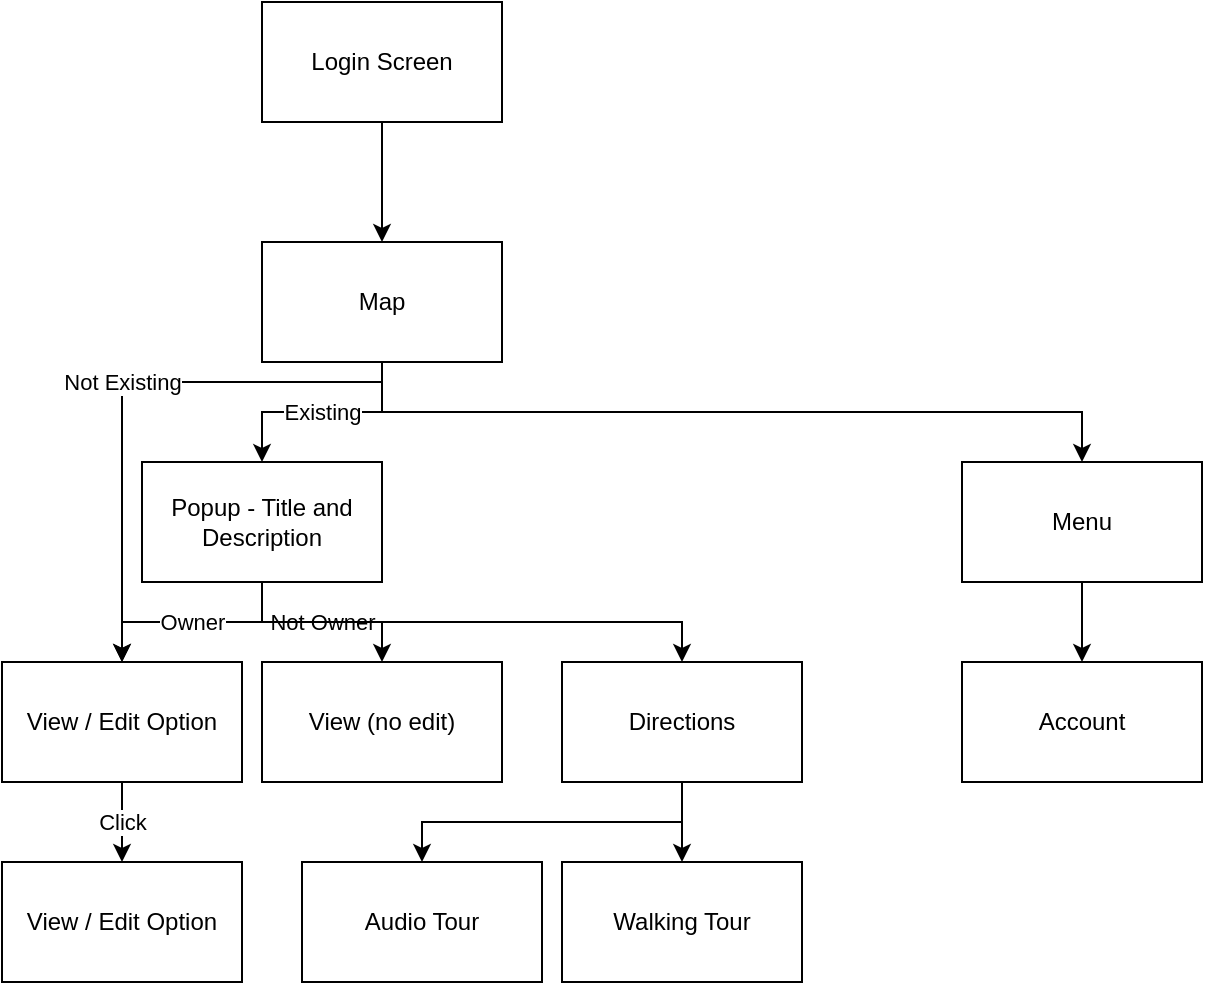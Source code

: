 <mxfile version="15.5.2" type="device"><diagram id="_wirnq3KDbbY3iAK3pkh" name="Page-1"><mxGraphModel dx="462" dy="793" grid="1" gridSize="10" guides="1" tooltips="1" connect="1" arrows="1" fold="1" page="1" pageScale="1" pageWidth="850" pageHeight="1100" math="0" shadow="0"><root><mxCell id="0"/><mxCell id="1" parent="0"/><mxCell id="wBXwowmQ1sld0zgXmGD--4" style="edgeStyle=orthogonalEdgeStyle;rounded=0;orthogonalLoop=1;jettySize=auto;html=1;exitX=0.5;exitY=1;exitDx=0;exitDy=0;" edge="1" parent="1" source="wBXwowmQ1sld0zgXmGD--1" target="wBXwowmQ1sld0zgXmGD--2"><mxGeometry relative="1" as="geometry"/></mxCell><mxCell id="wBXwowmQ1sld0zgXmGD--1" value="Login Screen" style="rounded=0;whiteSpace=wrap;html=1;" vertex="1" parent="1"><mxGeometry x="230" y="220" width="120" height="60" as="geometry"/></mxCell><mxCell id="wBXwowmQ1sld0zgXmGD--6" value="Existing" style="edgeStyle=orthogonalEdgeStyle;rounded=0;orthogonalLoop=1;jettySize=auto;html=1;exitX=0.5;exitY=1;exitDx=0;exitDy=0;entryX=0.5;entryY=0;entryDx=0;entryDy=0;" edge="1" parent="1" source="wBXwowmQ1sld0zgXmGD--2" target="wBXwowmQ1sld0zgXmGD--5"><mxGeometry relative="1" as="geometry"/></mxCell><mxCell id="wBXwowmQ1sld0zgXmGD--11" value="Not Existing" style="edgeStyle=orthogonalEdgeStyle;rounded=0;orthogonalLoop=1;jettySize=auto;html=1;exitX=0.5;exitY=1;exitDx=0;exitDy=0;entryX=0.5;entryY=0;entryDx=0;entryDy=0;" edge="1" parent="1" source="wBXwowmQ1sld0zgXmGD--2" target="wBXwowmQ1sld0zgXmGD--8"><mxGeometry relative="1" as="geometry"><Array as="points"><mxPoint x="290" y="410"/><mxPoint x="160" y="410"/></Array></mxGeometry></mxCell><mxCell id="wBXwowmQ1sld0zgXmGD--16" style="edgeStyle=orthogonalEdgeStyle;rounded=0;orthogonalLoop=1;jettySize=auto;html=1;exitX=0.5;exitY=1;exitDx=0;exitDy=0;entryX=0.5;entryY=0;entryDx=0;entryDy=0;" edge="1" parent="1" source="wBXwowmQ1sld0zgXmGD--2" target="wBXwowmQ1sld0zgXmGD--14"><mxGeometry relative="1" as="geometry"/></mxCell><mxCell id="wBXwowmQ1sld0zgXmGD--2" value="Map" style="rounded=0;whiteSpace=wrap;html=1;" vertex="1" parent="1"><mxGeometry x="230" y="340" width="120" height="60" as="geometry"/></mxCell><mxCell id="wBXwowmQ1sld0zgXmGD--9" value="Owner" style="edgeStyle=orthogonalEdgeStyle;rounded=0;orthogonalLoop=1;jettySize=auto;html=1;exitX=0.5;exitY=1;exitDx=0;exitDy=0;entryX=0.5;entryY=0;entryDx=0;entryDy=0;" edge="1" parent="1" source="wBXwowmQ1sld0zgXmGD--5" target="wBXwowmQ1sld0zgXmGD--8"><mxGeometry relative="1" as="geometry"/></mxCell><mxCell id="wBXwowmQ1sld0zgXmGD--10" value="Not Owner" style="edgeStyle=orthogonalEdgeStyle;rounded=0;orthogonalLoop=1;jettySize=auto;html=1;exitX=0.5;exitY=1;exitDx=0;exitDy=0;" edge="1" parent="1" source="wBXwowmQ1sld0zgXmGD--5" target="wBXwowmQ1sld0zgXmGD--7"><mxGeometry relative="1" as="geometry"/></mxCell><mxCell id="wBXwowmQ1sld0zgXmGD--21" style="edgeStyle=orthogonalEdgeStyle;rounded=0;orthogonalLoop=1;jettySize=auto;html=1;exitX=0.5;exitY=1;exitDx=0;exitDy=0;entryX=0.5;entryY=0;entryDx=0;entryDy=0;" edge="1" parent="1" source="wBXwowmQ1sld0zgXmGD--5" target="wBXwowmQ1sld0zgXmGD--19"><mxGeometry relative="1" as="geometry"/></mxCell><mxCell id="wBXwowmQ1sld0zgXmGD--5" value="Popup - Title and Description" style="rounded=0;whiteSpace=wrap;html=1;" vertex="1" parent="1"><mxGeometry x="170" y="450" width="120" height="60" as="geometry"/></mxCell><mxCell id="wBXwowmQ1sld0zgXmGD--7" value="View (no edit)" style="rounded=0;whiteSpace=wrap;html=1;" vertex="1" parent="1"><mxGeometry x="230" y="550" width="120" height="60" as="geometry"/></mxCell><mxCell id="wBXwowmQ1sld0zgXmGD--13" value="Click" style="edgeStyle=orthogonalEdgeStyle;rounded=0;orthogonalLoop=1;jettySize=auto;html=1;exitX=0.5;exitY=1;exitDx=0;exitDy=0;" edge="1" parent="1" source="wBXwowmQ1sld0zgXmGD--8" target="wBXwowmQ1sld0zgXmGD--12"><mxGeometry relative="1" as="geometry"/></mxCell><mxCell id="wBXwowmQ1sld0zgXmGD--8" value="View / Edit Option" style="rounded=0;whiteSpace=wrap;html=1;" vertex="1" parent="1"><mxGeometry x="100" y="550" width="120" height="60" as="geometry"/></mxCell><mxCell id="wBXwowmQ1sld0zgXmGD--12" value="View / Edit Option" style="rounded=0;whiteSpace=wrap;html=1;" vertex="1" parent="1"><mxGeometry x="100" y="650" width="120" height="60" as="geometry"/></mxCell><mxCell id="wBXwowmQ1sld0zgXmGD--18" style="edgeStyle=orthogonalEdgeStyle;rounded=0;orthogonalLoop=1;jettySize=auto;html=1;exitX=0.5;exitY=1;exitDx=0;exitDy=0;entryX=0.5;entryY=0;entryDx=0;entryDy=0;" edge="1" parent="1" source="wBXwowmQ1sld0zgXmGD--14" target="wBXwowmQ1sld0zgXmGD--17"><mxGeometry relative="1" as="geometry"/></mxCell><mxCell id="wBXwowmQ1sld0zgXmGD--14" value="Menu" style="rounded=0;whiteSpace=wrap;html=1;" vertex="1" parent="1"><mxGeometry x="580" y="450" width="120" height="60" as="geometry"/></mxCell><mxCell id="wBXwowmQ1sld0zgXmGD--17" value="Account" style="rounded=0;whiteSpace=wrap;html=1;" vertex="1" parent="1"><mxGeometry x="580" y="550" width="120" height="60" as="geometry"/></mxCell><mxCell id="wBXwowmQ1sld0zgXmGD--23" style="edgeStyle=orthogonalEdgeStyle;rounded=0;orthogonalLoop=1;jettySize=auto;html=1;exitX=0.5;exitY=1;exitDx=0;exitDy=0;entryX=0.5;entryY=0;entryDx=0;entryDy=0;" edge="1" parent="1" source="wBXwowmQ1sld0zgXmGD--19" target="wBXwowmQ1sld0zgXmGD--22"><mxGeometry relative="1" as="geometry"/></mxCell><mxCell id="wBXwowmQ1sld0zgXmGD--25" style="edgeStyle=orthogonalEdgeStyle;rounded=0;orthogonalLoop=1;jettySize=auto;html=1;exitX=0.5;exitY=1;exitDx=0;exitDy=0;entryX=0.5;entryY=0;entryDx=0;entryDy=0;" edge="1" parent="1" source="wBXwowmQ1sld0zgXmGD--19" target="wBXwowmQ1sld0zgXmGD--24"><mxGeometry relative="1" as="geometry"/></mxCell><mxCell id="wBXwowmQ1sld0zgXmGD--19" value="Directions" style="rounded=0;whiteSpace=wrap;html=1;" vertex="1" parent="1"><mxGeometry x="380" y="550" width="120" height="60" as="geometry"/></mxCell><mxCell id="wBXwowmQ1sld0zgXmGD--22" value="Walking Tour" style="rounded=0;whiteSpace=wrap;html=1;" vertex="1" parent="1"><mxGeometry x="380" y="650" width="120" height="60" as="geometry"/></mxCell><mxCell id="wBXwowmQ1sld0zgXmGD--24" value="Audio Tour" style="rounded=0;whiteSpace=wrap;html=1;" vertex="1" parent="1"><mxGeometry x="250" y="650" width="120" height="60" as="geometry"/></mxCell></root></mxGraphModel></diagram></mxfile>